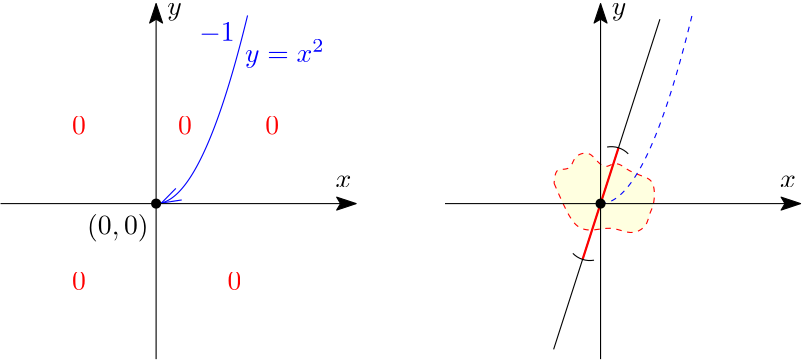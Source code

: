 <?xml version="1.0"?>
<!DOCTYPE ipe SYSTEM "ipe.dtd">
<ipe version="70218" creator="Ipe 7.2.23">
<info created="D:20210517071809" modified="D:20210710084926"/>
<ipestyle name="basic">
<symbol name="arrow/arc(spx)">
<path stroke="sym-stroke" fill="sym-stroke" pen="sym-pen">
0 0 m
-1 0.333 l
-1 -0.333 l
h
</path>
</symbol>
<symbol name="arrow/farc(spx)">
<path stroke="sym-stroke" fill="white" pen="sym-pen">
0 0 m
-1 0.333 l
-1 -0.333 l
h
</path>
</symbol>
<symbol name="arrow/ptarc(spx)">
<path stroke="sym-stroke" fill="sym-stroke" pen="sym-pen">
0 0 m
-1 0.333 l
-0.8 0 l
-1 -0.333 l
h
</path>
</symbol>
<symbol name="arrow/fptarc(spx)">
<path stroke="sym-stroke" fill="white" pen="sym-pen">
0 0 m
-1 0.333 l
-0.8 0 l
-1 -0.333 l
h
</path>
</symbol>
<symbol name="mark/circle(sx)" transformations="translations">
<path fill="sym-stroke">
0.6 0 0 0.6 0 0 e
0.4 0 0 0.4 0 0 e
</path>
</symbol>
<symbol name="mark/disk(sx)" transformations="translations">
<path fill="sym-stroke">
0.6 0 0 0.6 0 0 e
</path>
</symbol>
<symbol name="mark/fdisk(sfx)" transformations="translations">
<group>
<path fill="sym-fill">
0.5 0 0 0.5 0 0 e
</path>
<path fill="sym-stroke" fillrule="eofill">
0.6 0 0 0.6 0 0 e
0.4 0 0 0.4 0 0 e
</path>
</group>
</symbol>
<symbol name="mark/box(sx)" transformations="translations">
<path fill="sym-stroke" fillrule="eofill">
-0.6 -0.6 m
0.6 -0.6 l
0.6 0.6 l
-0.6 0.6 l
h
-0.4 -0.4 m
0.4 -0.4 l
0.4 0.4 l
-0.4 0.4 l
h
</path>
</symbol>
<symbol name="mark/square(sx)" transformations="translations">
<path fill="sym-stroke">
-0.6 -0.6 m
0.6 -0.6 l
0.6 0.6 l
-0.6 0.6 l
h
</path>
</symbol>
<symbol name="mark/fsquare(sfx)" transformations="translations">
<group>
<path fill="sym-fill">
-0.5 -0.5 m
0.5 -0.5 l
0.5 0.5 l
-0.5 0.5 l
h
</path>
<path fill="sym-stroke" fillrule="eofill">
-0.6 -0.6 m
0.6 -0.6 l
0.6 0.6 l
-0.6 0.6 l
h
-0.4 -0.4 m
0.4 -0.4 l
0.4 0.4 l
-0.4 0.4 l
h
</path>
</group>
</symbol>
<symbol name="mark/cross(sx)" transformations="translations">
<group>
<path fill="sym-stroke">
-0.43 -0.57 m
0.57 0.43 l
0.43 0.57 l
-0.57 -0.43 l
h
</path>
<path fill="sym-stroke">
-0.43 0.57 m
0.57 -0.43 l
0.43 -0.57 l
-0.57 0.43 l
h
</path>
</group>
</symbol>
<symbol name="arrow/fnormal(spx)">
<path stroke="sym-stroke" fill="white" pen="sym-pen">
0 0 m
-1 0.333 l
-1 -0.333 l
h
</path>
</symbol>
<symbol name="arrow/pointed(spx)">
<path stroke="sym-stroke" fill="sym-stroke" pen="sym-pen">
0 0 m
-1 0.333 l
-0.8 0 l
-1 -0.333 l
h
</path>
</symbol>
<symbol name="arrow/fpointed(spx)">
<path stroke="sym-stroke" fill="white" pen="sym-pen">
0 0 m
-1 0.333 l
-0.8 0 l
-1 -0.333 l
h
</path>
</symbol>
<symbol name="arrow/linear(spx)">
<path stroke="sym-stroke" pen="sym-pen">
-1 0.333 m
0 0 l
-1 -0.333 l
</path>
</symbol>
<symbol name="arrow/fdouble(spx)">
<path stroke="sym-stroke" fill="white" pen="sym-pen">
0 0 m
-1 0.333 l
-1 -0.333 l
h
-1 0 m
-2 0.333 l
-2 -0.333 l
h
</path>
</symbol>
<symbol name="arrow/double(spx)">
<path stroke="sym-stroke" fill="sym-stroke" pen="sym-pen">
0 0 m
-1 0.333 l
-1 -0.333 l
h
-1 0 m
-2 0.333 l
-2 -0.333 l
h
</path>
</symbol>
<symbol name="arrow/mid-normal(spx)">
<path stroke="sym-stroke" fill="sym-stroke" pen="sym-pen">
0.5 0 m
-0.5 0.333 l
-0.5 -0.333 l
h
</path>
</symbol>
<symbol name="arrow/mid-fnormal(spx)">
<path stroke="sym-stroke" fill="white" pen="sym-pen">
0.5 0 m
-0.5 0.333 l
-0.5 -0.333 l
h
</path>
</symbol>
<symbol name="arrow/mid-pointed(spx)">
<path stroke="sym-stroke" fill="sym-stroke" pen="sym-pen">
0.5 0 m
-0.5 0.333 l
-0.3 0 l
-0.5 -0.333 l
h
</path>
</symbol>
<symbol name="arrow/mid-fpointed(spx)">
<path stroke="sym-stroke" fill="white" pen="sym-pen">
0.5 0 m
-0.5 0.333 l
-0.3 0 l
-0.5 -0.333 l
h
</path>
</symbol>
<symbol name="arrow/mid-double(spx)">
<path stroke="sym-stroke" fill="sym-stroke" pen="sym-pen">
1 0 m
0 0.333 l
0 -0.333 l
h
0 0 m
-1 0.333 l
-1 -0.333 l
h
</path>
</symbol>
<symbol name="arrow/mid-fdouble(spx)">
<path stroke="sym-stroke" fill="white" pen="sym-pen">
1 0 m
0 0.333 l
0 -0.333 l
h
0 0 m
-1 0.333 l
-1 -0.333 l
h
</path>
</symbol>
<anglesize name="22.5 deg" value="22.5"/>
<anglesize name="30 deg" value="30"/>
<anglesize name="45 deg" value="45"/>
<anglesize name="60 deg" value="60"/>
<anglesize name="90 deg" value="90"/>
<arrowsize name="large" value="10"/>
<arrowsize name="small" value="5"/>
<arrowsize name="tiny" value="3"/>
<color name="blue" value="0 0 1"/>
<color name="brown" value="0.647 0.165 0.165"/>
<color name="darkblue" value="0 0 0.545"/>
<color name="darkcyan" value="0 0.545 0.545"/>
<color name="darkgray" value="0.663"/>
<color name="darkgreen" value="0 0.392 0"/>
<color name="darkmagenta" value="0.545 0 0.545"/>
<color name="darkorange" value="1 0.549 0"/>
<color name="darkred" value="0.545 0 0"/>
<color name="gold" value="1 0.843 0"/>
<color name="gray" value="0.745"/>
<color name="green" value="0 1 0"/>
<color name="lightblue" value="0.678 0.847 0.902"/>
<color name="lightcyan" value="0.878 1 1"/>
<color name="lightgray" value="0.827"/>
<color name="lightgreen" value="0.565 0.933 0.565"/>
<color name="lightyellow" value="1 1 0.878"/>
<color name="navy" value="0 0 0.502"/>
<color name="orange" value="1 0.647 0"/>
<color name="pink" value="1 0.753 0.796"/>
<color name="purple" value="0.627 0.125 0.941"/>
<color name="red" value="1 0 0"/>
<color name="seagreen" value="0.18 0.545 0.341"/>
<color name="turquoise" value="0.251 0.878 0.816"/>
<color name="violet" value="0.933 0.51 0.933"/>
<color name="yellow" value="1 1 0"/>
<dashstyle name="dash dot dotted" value="[4 2 1 2 1 2] 0"/>
<dashstyle name="dash dotted" value="[4 2 1 2] 0"/>
<dashstyle name="dashed" value="[4] 0"/>
<dashstyle name="dotted" value="[1 3] 0"/>
<gridsize name="10 pts (~3.5 mm)" value="10"/>
<gridsize name="14 pts (~5 mm)" value="14"/>
<gridsize name="16 pts (~6 mm)" value="16"/>
<gridsize name="20 pts (~7 mm)" value="20"/>
<gridsize name="28 pts (~10 mm)" value="28"/>
<gridsize name="32 pts (~12 mm)" value="32"/>
<gridsize name="4 pts" value="4"/>
<gridsize name="56 pts (~20 mm)" value="56"/>
<gridsize name="8 pts (~3 mm)" value="8"/>
<opacity name="10%" value="0.1"/>
<opacity name="30%" value="0.3"/>
<opacity name="50%" value="0.5"/>
<opacity name="75%" value="0.75"/>
<pen name="fat" value="1.2"/>
<pen name="heavier" value="0.8"/>
<pen name="ultrafat" value="2"/>
<symbolsize name="large" value="5"/>
<symbolsize name="small" value="2"/>
<symbolsize name="tiny" value="1.1"/>
<textsize name="Huge" value="\Huge"/>
<textsize name="LARGE" value="\LARGE"/>
<textsize name="Large" value="\Large"/>
<textsize name="footnote" value="\footnotesize"/>
<textsize name="huge" value="\huge"/>
<textsize name="large" value="\large"/>
<textsize name="small" value="\small"/>
<textsize name="tiny" value="\tiny"/>
<textstyle name="center" begin="\begin{center}" end="\end{center}"/>
<textstyle name="item" begin="\begin{itemize}\item{}" end="\end{itemize}"/>
<textstyle name="itemize" begin="\begin{itemize}" end="\end{itemize}"/>
<tiling name="falling" angle="-60" step="4" width="1"/>
<tiling name="rising" angle="30" step="4" width="1"/>
</ipestyle>
<ipestyle name="specific">
<symbol name="arrow/arc(spx)">
<path stroke="sym-stroke" fill="sym-stroke" pen="sym-pen">
0 0 m
-1 0.333 l
-1 -0.333 l
h
</path>
</symbol>
<symbol name="arrow/farc(spx)">
<path stroke="sym-stroke" fill="white" pen="sym-pen">
0 0 m
-1 0.333 l
-1 -0.333 l
h
</path>
</symbol>
<symbol name="arrow/ptarc(spx)">
<path stroke="sym-stroke" fill="sym-stroke" pen="sym-pen">
0 0 m
-1 0.333 l
-0.8 0 l
-1 -0.333 l
h
</path>
</symbol>
<symbol name="arrow/fptarc(spx)">
<path stroke="sym-stroke" fill="white" pen="sym-pen">
0 0 m
-1 0.333 l
-0.8 0 l
-1 -0.333 l
h
</path>
</symbol>
<symbol name="mark/circle(sx)" transformations="translations">
<path fill="sym-stroke">
0.6 0 0 0.6 0 0 e
0.4 0 0 0.4 0 0 e
</path>
</symbol>
<symbol name="mark/disk(sx)" transformations="translations">
<path fill="sym-stroke">
0.6 0 0 0.6 0 0 e
</path>
</symbol>
<symbol name="mark/fdisk(sfx)" transformations="translations">
<group>
<path fill="sym-fill">
0.5 0 0 0.5 0 0 e
</path>
<path fill="sym-stroke" fillrule="eofill">
0.6 0 0 0.6 0 0 e
0.4 0 0 0.4 0 0 e
</path>
</group>
</symbol>
<symbol name="mark/box(sx)" transformations="translations">
<path fill="sym-stroke" fillrule="eofill">
-0.6 -0.6 m
0.6 -0.6 l
0.6 0.6 l
-0.6 0.6 l
h
-0.4 -0.4 m
0.4 -0.4 l
0.4 0.4 l
-0.4 0.4 l
h
</path>
</symbol>
<symbol name="mark/square(sx)" transformations="translations">
<path fill="sym-stroke">
-0.6 -0.6 m
0.6 -0.6 l
0.6 0.6 l
-0.6 0.6 l
h
</path>
</symbol>
<symbol name="mark/fsquare(sfx)" transformations="translations">
<group>
<path fill="sym-fill">
-0.5 -0.5 m
0.5 -0.5 l
0.5 0.5 l
-0.5 0.5 l
h
</path>
<path fill="sym-stroke" fillrule="eofill">
-0.6 -0.6 m
0.6 -0.6 l
0.6 0.6 l
-0.6 0.6 l
h
-0.4 -0.4 m
0.4 -0.4 l
0.4 0.4 l
-0.4 0.4 l
h
</path>
</group>
</symbol>
<symbol name="mark/cross(sx)" transformations="translations">
<group>
<path fill="sym-stroke">
-0.43 -0.57 m
0.57 0.43 l
0.43 0.57 l
-0.57 -0.43 l
h
</path>
<path fill="sym-stroke">
-0.43 0.57 m
0.57 -0.43 l
0.43 -0.57 l
-0.57 0.43 l
h
</path>
</group>
</symbol>
<symbol name="arrow/fnormal(spx)">
<path stroke="sym-stroke" fill="white" pen="sym-pen">
0 0 m
-1 0.333 l
-1 -0.333 l
h
</path>
</symbol>
<symbol name="arrow/pointed(spx)">
<path stroke="sym-stroke" fill="sym-stroke" pen="sym-pen">
0 0 m
-1 0.333 l
-0.8 0 l
-1 -0.333 l
h
</path>
</symbol>
<symbol name="arrow/fpointed(spx)">
<path stroke="sym-stroke" fill="white" pen="sym-pen">
0 0 m
-1 0.333 l
-0.8 0 l
-1 -0.333 l
h
</path>
</symbol>
<symbol name="arrow/linear(spx)">
<path stroke="sym-stroke" pen="sym-pen">
-1 0.333 m
0 0 l
-1 -0.333 l
</path>
</symbol>
<symbol name="arrow/fdouble(spx)">
<path stroke="sym-stroke" fill="white" pen="sym-pen">
0 0 m
-1 0.333 l
-1 -0.333 l
h
-1 0 m
-2 0.333 l
-2 -0.333 l
h
</path>
</symbol>
<symbol name="arrow/double(spx)">
<path stroke="sym-stroke" fill="sym-stroke" pen="sym-pen">
0 0 m
-1 0.333 l
-1 -0.333 l
h
-1 0 m
-2 0.333 l
-2 -0.333 l
h
</path>
</symbol>
<symbol name="arrow/mid-normal(spx)">
<path stroke="sym-stroke" fill="sym-stroke" pen="sym-pen">
0.5 0 m
-0.5 0.333 l
-0.5 -0.333 l
h
</path>
</symbol>
<symbol name="arrow/mid-fnormal(spx)">
<path stroke="sym-stroke" fill="white" pen="sym-pen">
0.5 0 m
-0.5 0.333 l
-0.5 -0.333 l
h
</path>
</symbol>
<symbol name="arrow/mid-pointed(spx)">
<path stroke="sym-stroke" fill="sym-stroke" pen="sym-pen">
0.5 0 m
-0.5 0.333 l
-0.3 0 l
-0.5 -0.333 l
h
</path>
</symbol>
<symbol name="arrow/mid-fpointed(spx)">
<path stroke="sym-stroke" fill="white" pen="sym-pen">
0.5 0 m
-0.5 0.333 l
-0.3 0 l
-0.5 -0.333 l
h
</path>
</symbol>
<symbol name="arrow/mid-double(spx)">
<path stroke="sym-stroke" fill="sym-stroke" pen="sym-pen">
1 0 m
0 0.333 l
0 -0.333 l
h
0 0 m
-1 0.333 l
-1 -0.333 l
h
</path>
</symbol>
<symbol name="arrow/mid-fdouble(spx)">
<path stroke="sym-stroke" fill="white" pen="sym-pen">
1 0 m
0 0.333 l
0 -0.333 l
h
0 0 m
-1 0.333 l
-1 -0.333 l
h
</path>
</symbol>
<anglesize name="22.5 deg" value="22.5"/>
<anglesize name="30 deg" value="30"/>
<anglesize name="45 deg" value="45"/>
<anglesize name="60 deg" value="60"/>
<anglesize name="90 deg" value="90"/>
<arrowsize name="large" value="10"/>
<arrowsize name="small" value="5"/>
<arrowsize name="tiny" value="3"/>
<color name="blue" value="0 0 1"/>
<color name="brown" value="0.647 0.165 0.165"/>
<color name="darkblue" value="0 0 0.545"/>
<color name="darkcyan" value="0 0.545 0.545"/>
<color name="darkgray" value="0.663"/>
<color name="darkgreen" value="0 0.392 0"/>
<color name="darkmagenta" value="0.545 0 0.545"/>
<color name="darkorange" value="1 0.549 0"/>
<color name="darkred" value="0.545 0 0"/>
<color name="gold" value="1 0.843 0"/>
<color name="gray" value="0.745"/>
<color name="green" value="0 1 0"/>
<color name="lightblue" value="0.678 0.847 0.902"/>
<color name="lightcyan" value="0.878 1 1"/>
<color name="lightgray" value="0.827"/>
<color name="lightgreen" value="0.565 0.933 0.565"/>
<color name="lightyellow" value="1 1 0.878"/>
<color name="navy" value="0 0 0.502"/>
<color name="orange" value="1 0.647 0"/>
<color name="pink" value="1 0.753 0.796"/>
<color name="purple" value="0.627 0.125 0.941"/>
<color name="red" value="1 0 0"/>
<color name="seagreen" value="0.18 0.545 0.341"/>
<color name="turquoise" value="0.251 0.878 0.816"/>
<color name="violet" value="0.933 0.51 0.933"/>
<color name="yellow" value="1 1 0"/>
<dashstyle name="dash dot dotted" value="[4 2 1 2 1 2] 0"/>
<dashstyle name="dash dotted" value="[4 2 1 2] 0"/>
<dashstyle name="dashed hfq" value="[2] 0"/>
<dashstyle name="dashed" value="[4] 0"/>
<dashstyle name="dotted" value="[1 3] 0"/>
<gridsize name="1 pts" value="1"/>
<gridsize name="10 pts (~3.5 mm)" value="10"/>
<gridsize name="14 pts (~5 mm)" value="14"/>
<gridsize name="16 pts (~6 mm)" value="16"/>
<gridsize name="2 pts" value="2"/>
<gridsize name="20 pts (~7 mm)" value="20"/>
<gridsize name="28 pts (~10 mm)" value="28"/>
<gridsize name="32 pts (~12 mm)" value="32"/>
<gridsize name="4 pts" value="4"/>
<gridsize name="56 pts (~20 mm)" value="56"/>
<gridsize name="8 pts (~3 mm)" value="8"/>
<opacity name="10%" value="0.1"/>
<opacity name="30%" value="0.3"/>
<opacity name="50%" value="0.5"/>
<opacity name="75%" value="0.75"/>
<pen name="fat" value="1.2"/>
<pen name="heavier" value="0.8"/>
<pen name="ultrafat" value="2"/>
<symbolsize name="large" value="5"/>
<symbolsize name="small" value="2"/>
<symbolsize name="tiny" value="1.1"/>
<textsize name="Huge" value="\Huge"/>
<textsize name="LARGE" value="\LARGE"/>
<textsize name="Large" value="\Large"/>
<textsize name="footnote" value="\footnotesize"/>
<textsize name="huge" value="\huge"/>
<textsize name="large" value="\large"/>
<textsize name="small" value="\small"/>
<textsize name="tiny" value="\tiny"/>
<textstyle name="center" begin="\begin{center}" end="\end{center}"/>
<textstyle name="item" begin="\begin{itemize}\item{}" end="\end{itemize}"/>
<textstyle name="itemize" begin="\begin{itemize}" end="\end{itemize}"/>
<preamble>
\usepackage{amsfonts, amsmath, amsthm, amssymb, mathtools}\DeclareMathSymbol{\shortminus}{\mathbin}{AMSa}{&quot;39}

</preamble>
<tiling name="falling" angle="-60" step="4" width="1"/>
<tiling name="rising" angle="30" step="4" width="1"/>
<tiling name="rising-2" angle="45" step="4" width="0.1"/>
<tiling name="falling-2" angle="-45" step="4" width="0.1"/>
<tiling name="vertical" angle="90" step="4" width="0.3"/>
<tiling name="horizontal" angle="0" step="4" width="0.3"/>
</ipestyle>
<page>
<layer name="alpha"/>
<view layers="alpha" active="alpha"/>
<path layer="alpha" stroke="red" fill="lightyellow" dash="dashed hfq">
335.278 391.299 m
340.021 380.105
343.626 374.508
349.887 374.318
355.673 375.646
360.796 373.749
364.59 373.275
368.764 375.931
369.523 380.484
371.136 383.046
371.61 388.548
370.567 392.532
367.436 393.765
362.029 395.757
359.373 398.129
356.527 398.698
353.966 396.706
350.93 398.793
348.084 402.872
342.962 401.544
341.824 398.129
340.495 396.421
337.744 396.326
335.563 396.137
335.278 391.299 c
</path>
<path stroke="black">
335.107 331.526 m
373.37 450.384 l
</path>
<path stroke="red" pen="heavier">
345.532 363.907 m
358.468 404.093 l
</path>
<path stroke="blue">
192 384 m
192.113 384
192.226 384.002
192.339 384.007 c
192.453 384.012
192.566 384.019
192.679 384.029 c
192.792 384.038
192.905 384.05
193.018 384.065 c
193.131 384.079
193.244 384.096
193.358 384.115 c
193.471 384.134
193.584 384.156
193.697 384.18 c
193.81 384.204
193.923 384.23
194.036 384.259 c
194.149 384.288
194.263 384.319
194.376 384.353 c
194.489 384.386
194.602 384.422
194.715 384.461 c
194.828 384.499
194.941 384.54
195.055 384.583 c
195.168 384.626
195.281 384.672
195.394 384.72 c
195.507 384.768
195.62 384.818
195.733 384.871 c
195.846 384.924
195.96 384.979
196.073 385.037 c
196.186 385.094
196.299 385.154
196.412 385.217 c
196.525 385.279
196.638 385.344
196.752 385.411 c
196.865 385.478
196.978 385.548
197.091 385.62 c
197.204 385.692
197.317 385.766
197.43 385.843 c
197.543 385.92
197.657 385.999
197.77 386.081 c
197.883 386.162
197.996 386.246
198.109 386.333 c
198.222 386.419
198.335 386.508
198.448 386.599 c
198.562 386.69
198.675 386.784
198.788 386.88 c
198.901 386.976
199.014 387.074
199.127 387.175 c
199.24 387.276
199.354 387.379
199.467 387.484 c
199.58 387.59
199.693 387.698
199.806 387.808 c
199.919 387.919
200.032 388.032
200.145 388.147 c
200.259 388.262
200.372 388.38
200.485 388.5 c
200.598 388.62
200.711 388.742
200.824 388.867 c
200.937 388.991
201.051 389.119
201.164 389.248 c
201.277 389.378
201.39 389.51
201.503 389.644 c
201.616 389.779
201.729 389.915
201.842 390.055 c
201.956 390.194
202.069 390.335
202.182 390.479 c
202.295 390.623
202.408 390.77
202.521 390.918 c
202.634 391.067
202.747 391.218
202.861 391.372 c
202.974 391.526
203.087 391.682
203.2 391.84 c
203.313 391.998
203.426 392.159
203.539 392.322 c
203.653 392.486
203.766 392.651
203.879 392.819 c
203.992 392.987
204.105 393.157
204.218 393.33 c
204.331 393.503
204.444 393.678
204.558 393.856 c
204.671 394.033
204.784 394.213
204.897 394.396 c
205.01 394.578
205.123 394.763
205.236 394.95 c
205.349 395.137
205.463 395.327
205.576 395.519 c
205.689 395.711
205.802 395.905
205.915 396.102 c
206.028 396.299
206.141 396.498
206.255 396.7 c
206.368 396.901
206.481 397.105
206.594 397.311 c
206.707 397.518
206.82 397.727
206.933 397.938 c
207.046 398.149
207.16 398.363
207.273 398.579 c
207.386 398.794
207.499 399.013
207.612 399.234 c
207.725 399.454
207.838 399.678
207.952 399.903 c
208.065 400.129
208.178 400.357
208.291 400.587 c
208.404 400.817
208.517 401.05
208.63 401.285 c
208.743 401.521
208.857 401.758
208.97 401.998 c
209.083 402.238
209.196 402.481
209.309 402.725 c
209.422 402.97
209.535 403.217
209.648 403.467 c
209.762 403.716
209.875 403.968
209.988 404.223 c
210.101 404.477
210.214 404.734
210.327 404.993 c
210.44 405.252
210.554 405.514
210.667 405.778 c
210.78 406.042
210.893 406.308
211.006 406.577 c
211.119 406.846
211.232 407.117
211.345 407.39 c
211.459 407.664
211.572 407.94
211.685 408.218 c
211.798 408.497
211.911 408.777
212.024 409.061 c
212.137 409.344
212.251 409.629
212.364 409.917 c
212.477 410.205
212.59 410.496
212.703 410.788 c
212.816 411.081
212.929 411.376
213.042 411.674 c
213.156 411.972
213.269 412.272
213.382 412.574 c
213.495 412.876
213.608 413.181
213.721 413.488 c
213.834 413.795
213.947 414.105
214.061 414.417 c
214.174 414.729
214.287 415.043
214.4 415.36 c
214.513 415.677
214.626 415.996
214.739 416.318 c
214.853 416.639
214.966 416.963
215.079 417.289 c
215.192 417.616
215.305 417.945
215.418 418.276 c
215.531 418.607
215.644 418.94
215.758 419.276 c
215.871 419.612
215.984 419.951
216.097 420.291 c
216.21 420.632
216.323 420.975
216.436 421.321 c
216.549 421.667
216.663 422.015
216.776 422.365 c
216.889 422.715
217.002 423.068
217.115 423.423 c
217.228 423.778
217.341 424.136
217.455 424.496 c
217.568 424.856
217.681 425.218
217.794 425.583 c
217.907 425.948
218.02 426.315
218.133 426.684 c
218.246 427.054
218.36 427.426
218.473 427.8 c
218.586 428.175
218.699 428.551
218.812 428.931 c
218.925 429.31
219.038 429.691
219.152 430.075 c
219.265 430.459
219.378 430.846
219.491 431.234 c
219.604 431.623
219.717 432.014
219.83 432.408 c
219.943 432.801
220.057 433.197
220.17 433.596 c
220.283 433.994
220.396 434.395
220.509 434.798 c
220.622 435.201
220.735 435.607
220.848 436.015 c
220.962 436.423
221.075 436.833
221.188 437.246 c
221.301 437.659
221.414 438.074
221.527 438.491 c
221.64 438.909
221.754 439.329
221.867 439.751 c
221.98 440.173
222.093 440.598
222.206 441.025 c
222.319 441.453
222.432 441.882
222.545 442.314 c
222.659 442.746
222.772 443.18
222.885 443.617 c
222.998 444.054
223.111 444.493
223.224 444.935 c
223.337 445.376
223.451 445.82
223.564 446.266 c
223.677 446.713
223.79 447.162
223.903 447.613 c
224.016 448.064
224.129 448.517
224.242 448.973 c
224.356 449.429
224.469 449.888
224.582 450.348 c
224.695 450.809
224.808 451.272
224.921 451.738 c
</path>
<path stroke="blue" arrow="linear/normal">
194.549 384.533 m
193.923 384.214 l
</path>
<path matrix="1 0 0 1 0 -8" stroke="black" arrow="pointed/normal">
192 336 m
192 464 l
</path>
<path matrix="0.8 0 0 1 -4.8 32" stroke="black" arrow="pointed/normal">
176 352 m
336 352 l
</path>
<text matrix="1 0 0 1 -20.8479 -13.168" pos="188 386" stroke="black" type="label" width="22.139" height="7.473" depth="2.49" valign="baseline" style="math">(0,0)</text>
<text matrix="1 0 0 1 -2 -2" pos="198 454" stroke="black" type="label" width="5.242" height="4.297" depth="1.93" valign="baseline" style="math">y</text>
<text matrix="1 0 0 1 -5.4044 1.808" pos="262 388" stroke="black" type="label" width="5.694" height="4.289" depth="0" valign="baseline" style="math">x</text>
<text matrix="1 0 0 1 -3 -13" pos="227 448" stroke="blue" type="label" width="28.689" height="8.117" depth="1.93" valign="baseline" style="math">y = x^2</text>
<text matrix="1 0 0 1 -11.4577 0.6489" pos="219 442" stroke="blue" type="label" width="12.73" height="6.421" depth="0.83" valign="baseline" style="math">-1</text>
<text matrix="1 0 0 1 43.3121 22.8605" pos="188 386" stroke="red" type="label" width="4.981" height="6.42" depth="0" valign="baseline" style="math">0</text>
<text matrix="1 0 0 1 -26.3093 -33.1395" pos="188 386" stroke="red" type="label" width="4.981" height="6.42" depth="0" valign="baseline" style="math">0</text>
<text matrix="1 0 0 1 29.6907 -33.1395" pos="188 386" stroke="red" type="label" width="4.981" height="6.42" depth="0" valign="baseline" style="math">0</text>
<text matrix="1 0 0 1 -26.3093 22.8605" pos="188 386" stroke="red" type="label" width="4.981" height="6.42" depth="0" valign="baseline" style="math">0</text>
<use name="mark/disk(sx)" pos="192 384" size="normal" stroke="black"/>
<text matrix="1 0 0 1 11.904 22.8605" pos="188 386" stroke="red" type="label" width="4.981" height="6.42" depth="0" valign="baseline" style="math">0</text>
<path matrix="1 0 0 1 160 0" stroke="blue" dash="dashed hfq">
192 384 m
192.113 384
192.226 384.002
192.339 384.007 c
192.453 384.012
192.566 384.019
192.679 384.029 c
192.792 384.038
192.905 384.05
193.018 384.065 c
193.131 384.079
193.244 384.096
193.358 384.115 c
193.471 384.134
193.584 384.156
193.697 384.18 c
193.81 384.204
193.923 384.23
194.036 384.259 c
194.149 384.288
194.263 384.319
194.376 384.353 c
194.489 384.386
194.602 384.422
194.715 384.461 c
194.828 384.499
194.941 384.54
195.055 384.583 c
195.168 384.626
195.281 384.672
195.394 384.72 c
195.507 384.768
195.62 384.818
195.733 384.871 c
195.846 384.924
195.96 384.979
196.073 385.037 c
196.186 385.094
196.299 385.154
196.412 385.217 c
196.525 385.279
196.638 385.344
196.752 385.411 c
196.865 385.478
196.978 385.548
197.091 385.62 c
197.204 385.692
197.317 385.766
197.43 385.843 c
197.543 385.92
197.657 385.999
197.77 386.081 c
197.883 386.162
197.996 386.246
198.109 386.333 c
198.222 386.419
198.335 386.508
198.448 386.599 c
198.562 386.69
198.675 386.784
198.788 386.88 c
198.901 386.976
199.014 387.074
199.127 387.175 c
199.24 387.276
199.354 387.379
199.467 387.484 c
199.58 387.59
199.693 387.698
199.806 387.808 c
199.919 387.919
200.032 388.032
200.145 388.147 c
200.259 388.262
200.372 388.38
200.485 388.5 c
200.598 388.62
200.711 388.742
200.824 388.867 c
200.937 388.991
201.051 389.119
201.164 389.248 c
201.277 389.378
201.39 389.51
201.503 389.644 c
201.616 389.779
201.729 389.915
201.842 390.055 c
201.956 390.194
202.069 390.335
202.182 390.479 c
202.295 390.623
202.408 390.77
202.521 390.918 c
202.634 391.067
202.747 391.218
202.861 391.372 c
202.974 391.526
203.087 391.682
203.2 391.84 c
203.313 391.998
203.426 392.159
203.539 392.322 c
203.653 392.486
203.766 392.651
203.879 392.819 c
203.992 392.987
204.105 393.157
204.218 393.33 c
204.331 393.503
204.444 393.678
204.558 393.856 c
204.671 394.033
204.784 394.213
204.897 394.396 c
205.01 394.578
205.123 394.763
205.236 394.95 c
205.349 395.137
205.463 395.327
205.576 395.519 c
205.689 395.711
205.802 395.905
205.915 396.102 c
206.028 396.299
206.141 396.498
206.255 396.7 c
206.368 396.901
206.481 397.105
206.594 397.311 c
206.707 397.518
206.82 397.727
206.933 397.938 c
207.046 398.149
207.16 398.363
207.273 398.579 c
207.386 398.794
207.499 399.013
207.612 399.234 c
207.725 399.454
207.838 399.678
207.952 399.903 c
208.065 400.129
208.178 400.357
208.291 400.587 c
208.404 400.817
208.517 401.05
208.63 401.285 c
208.743 401.521
208.857 401.758
208.97 401.998 c
209.083 402.238
209.196 402.481
209.309 402.725 c
209.422 402.97
209.535 403.217
209.648 403.467 c
209.762 403.716
209.875 403.968
209.988 404.223 c
210.101 404.477
210.214 404.734
210.327 404.993 c
210.44 405.252
210.554 405.514
210.667 405.778 c
210.78 406.042
210.893 406.308
211.006 406.577 c
211.119 406.846
211.232 407.117
211.345 407.39 c
211.459 407.664
211.572 407.94
211.685 408.218 c
211.798 408.497
211.911 408.777
212.024 409.061 c
212.137 409.344
212.251 409.629
212.364 409.917 c
212.477 410.205
212.59 410.496
212.703 410.788 c
212.816 411.081
212.929 411.376
213.042 411.674 c
213.156 411.972
213.269 412.272
213.382 412.574 c
213.495 412.876
213.608 413.181
213.721 413.488 c
213.834 413.795
213.947 414.105
214.061 414.417 c
214.174 414.729
214.287 415.043
214.4 415.36 c
214.513 415.677
214.626 415.996
214.739 416.318 c
214.853 416.639
214.966 416.963
215.079 417.289 c
215.192 417.616
215.305 417.945
215.418 418.276 c
215.531 418.607
215.644 418.94
215.758 419.276 c
215.871 419.612
215.984 419.951
216.097 420.291 c
216.21 420.632
216.323 420.975
216.436 421.321 c
216.549 421.667
216.663 422.015
216.776 422.365 c
216.889 422.715
217.002 423.068
217.115 423.423 c
217.228 423.778
217.341 424.136
217.455 424.496 c
217.568 424.856
217.681 425.218
217.794 425.583 c
217.907 425.948
218.02 426.315
218.133 426.684 c
218.246 427.054
218.36 427.426
218.473 427.8 c
218.586 428.175
218.699 428.551
218.812 428.931 c
218.925 429.31
219.038 429.691
219.152 430.075 c
219.265 430.459
219.378 430.846
219.491 431.234 c
219.604 431.623
219.717 432.014
219.83 432.408 c
219.943 432.801
220.057 433.197
220.17 433.596 c
220.283 433.994
220.396 434.395
220.509 434.798 c
220.622 435.201
220.735 435.607
220.848 436.015 c
220.962 436.423
221.075 436.833
221.188 437.246 c
221.301 437.659
221.414 438.074
221.527 438.491 c
221.64 438.909
221.754 439.329
221.867 439.751 c
221.98 440.173
222.093 440.598
222.206 441.025 c
222.319 441.453
222.432 441.882
222.545 442.314 c
222.659 442.746
222.772 443.18
222.885 443.617 c
222.998 444.054
223.111 444.493
223.224 444.935 c
223.337 445.376
223.451 445.82
223.564 446.266 c
223.677 446.713
223.79 447.162
223.903 447.613 c
224.016 448.064
224.129 448.517
224.242 448.973 c
224.356 449.429
224.469 449.888
224.582 450.348 c
224.695 450.809
224.808 451.272
224.921 451.738 c
</path>
<path matrix="1 0 0 1 160 -8" stroke="black" arrow="pointed/normal">
192 336 m
192 464 l
</path>
<path matrix="0.8 0 0 1 155.2 32" stroke="black" arrow="pointed/normal">
176 352 m
336 352 l
</path>
<text matrix="1 0 0 1 158 -2" pos="198 454" stroke="black" type="label" width="5.242" height="4.297" depth="1.93" valign="baseline" style="math">y</text>
<text matrix="1 0 0 1 154.596 1.808" pos="262 388" stroke="black" type="label" width="5.694" height="4.289" depth="0" valign="baseline" style="math">x</text>
<use matrix="1 0 0 1 160 0" name="mark/disk(sx)" pos="192 384" size="normal" stroke="black"/>
<path matrix="0.306433 0.951892 -0.951892 0.306433 608.469 -72.4412" stroke="black">
376 380 m
8.5 0 0 8.5 368.5 384 376 388 a
</path>
<path matrix="0.306433 0.951892 -0.951892 0.306433 610.855 -65.0316" stroke="black">
328 388 m
8.5 0 0 8.5 335.5 384 328 380 a
</path>
</page>
</ipe>
